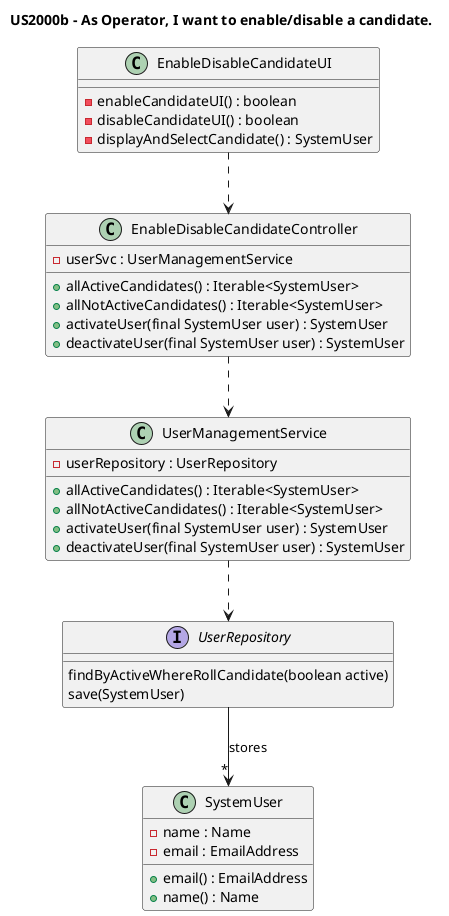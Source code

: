 @startuml

title "US2000b - As Operator, I want to enable/disable a candidate."

class EnableDisableCandidateUI{
- enableCandidateUI() : boolean
- disableCandidateUI() : boolean
- displayAndSelectCandidate() : SystemUser
}


class EnableDisableCandidateController{

- userSvc : UserManagementService


+ allActiveCandidates() : Iterable<SystemUser>
+ allNotActiveCandidates() : Iterable<SystemUser>
+ activateUser(final SystemUser user) : SystemUser
+ deactivateUser(final SystemUser user) : SystemUser

}

class UserManagementService{
- userRepository : UserRepository

+ allActiveCandidates() : Iterable<SystemUser>
+ allNotActiveCandidates() : Iterable<SystemUser>
+ activateUser(final SystemUser user) : SystemUser
+ deactivateUser(final SystemUser user) : SystemUser

}


class SystemUser{
-name : Name
-email : EmailAddress

+email() : EmailAddress
+name() : Name
}

interface UserRepository{
findByActiveWhereRollCandidate(boolean active)
save(SystemUser)
}





EnableDisableCandidateUI ..> EnableDisableCandidateController
EnableDisableCandidateController ..> UserManagementService


UserManagementService ..> UserRepository


UserRepository --> "*" SystemUser : stores

@enduml